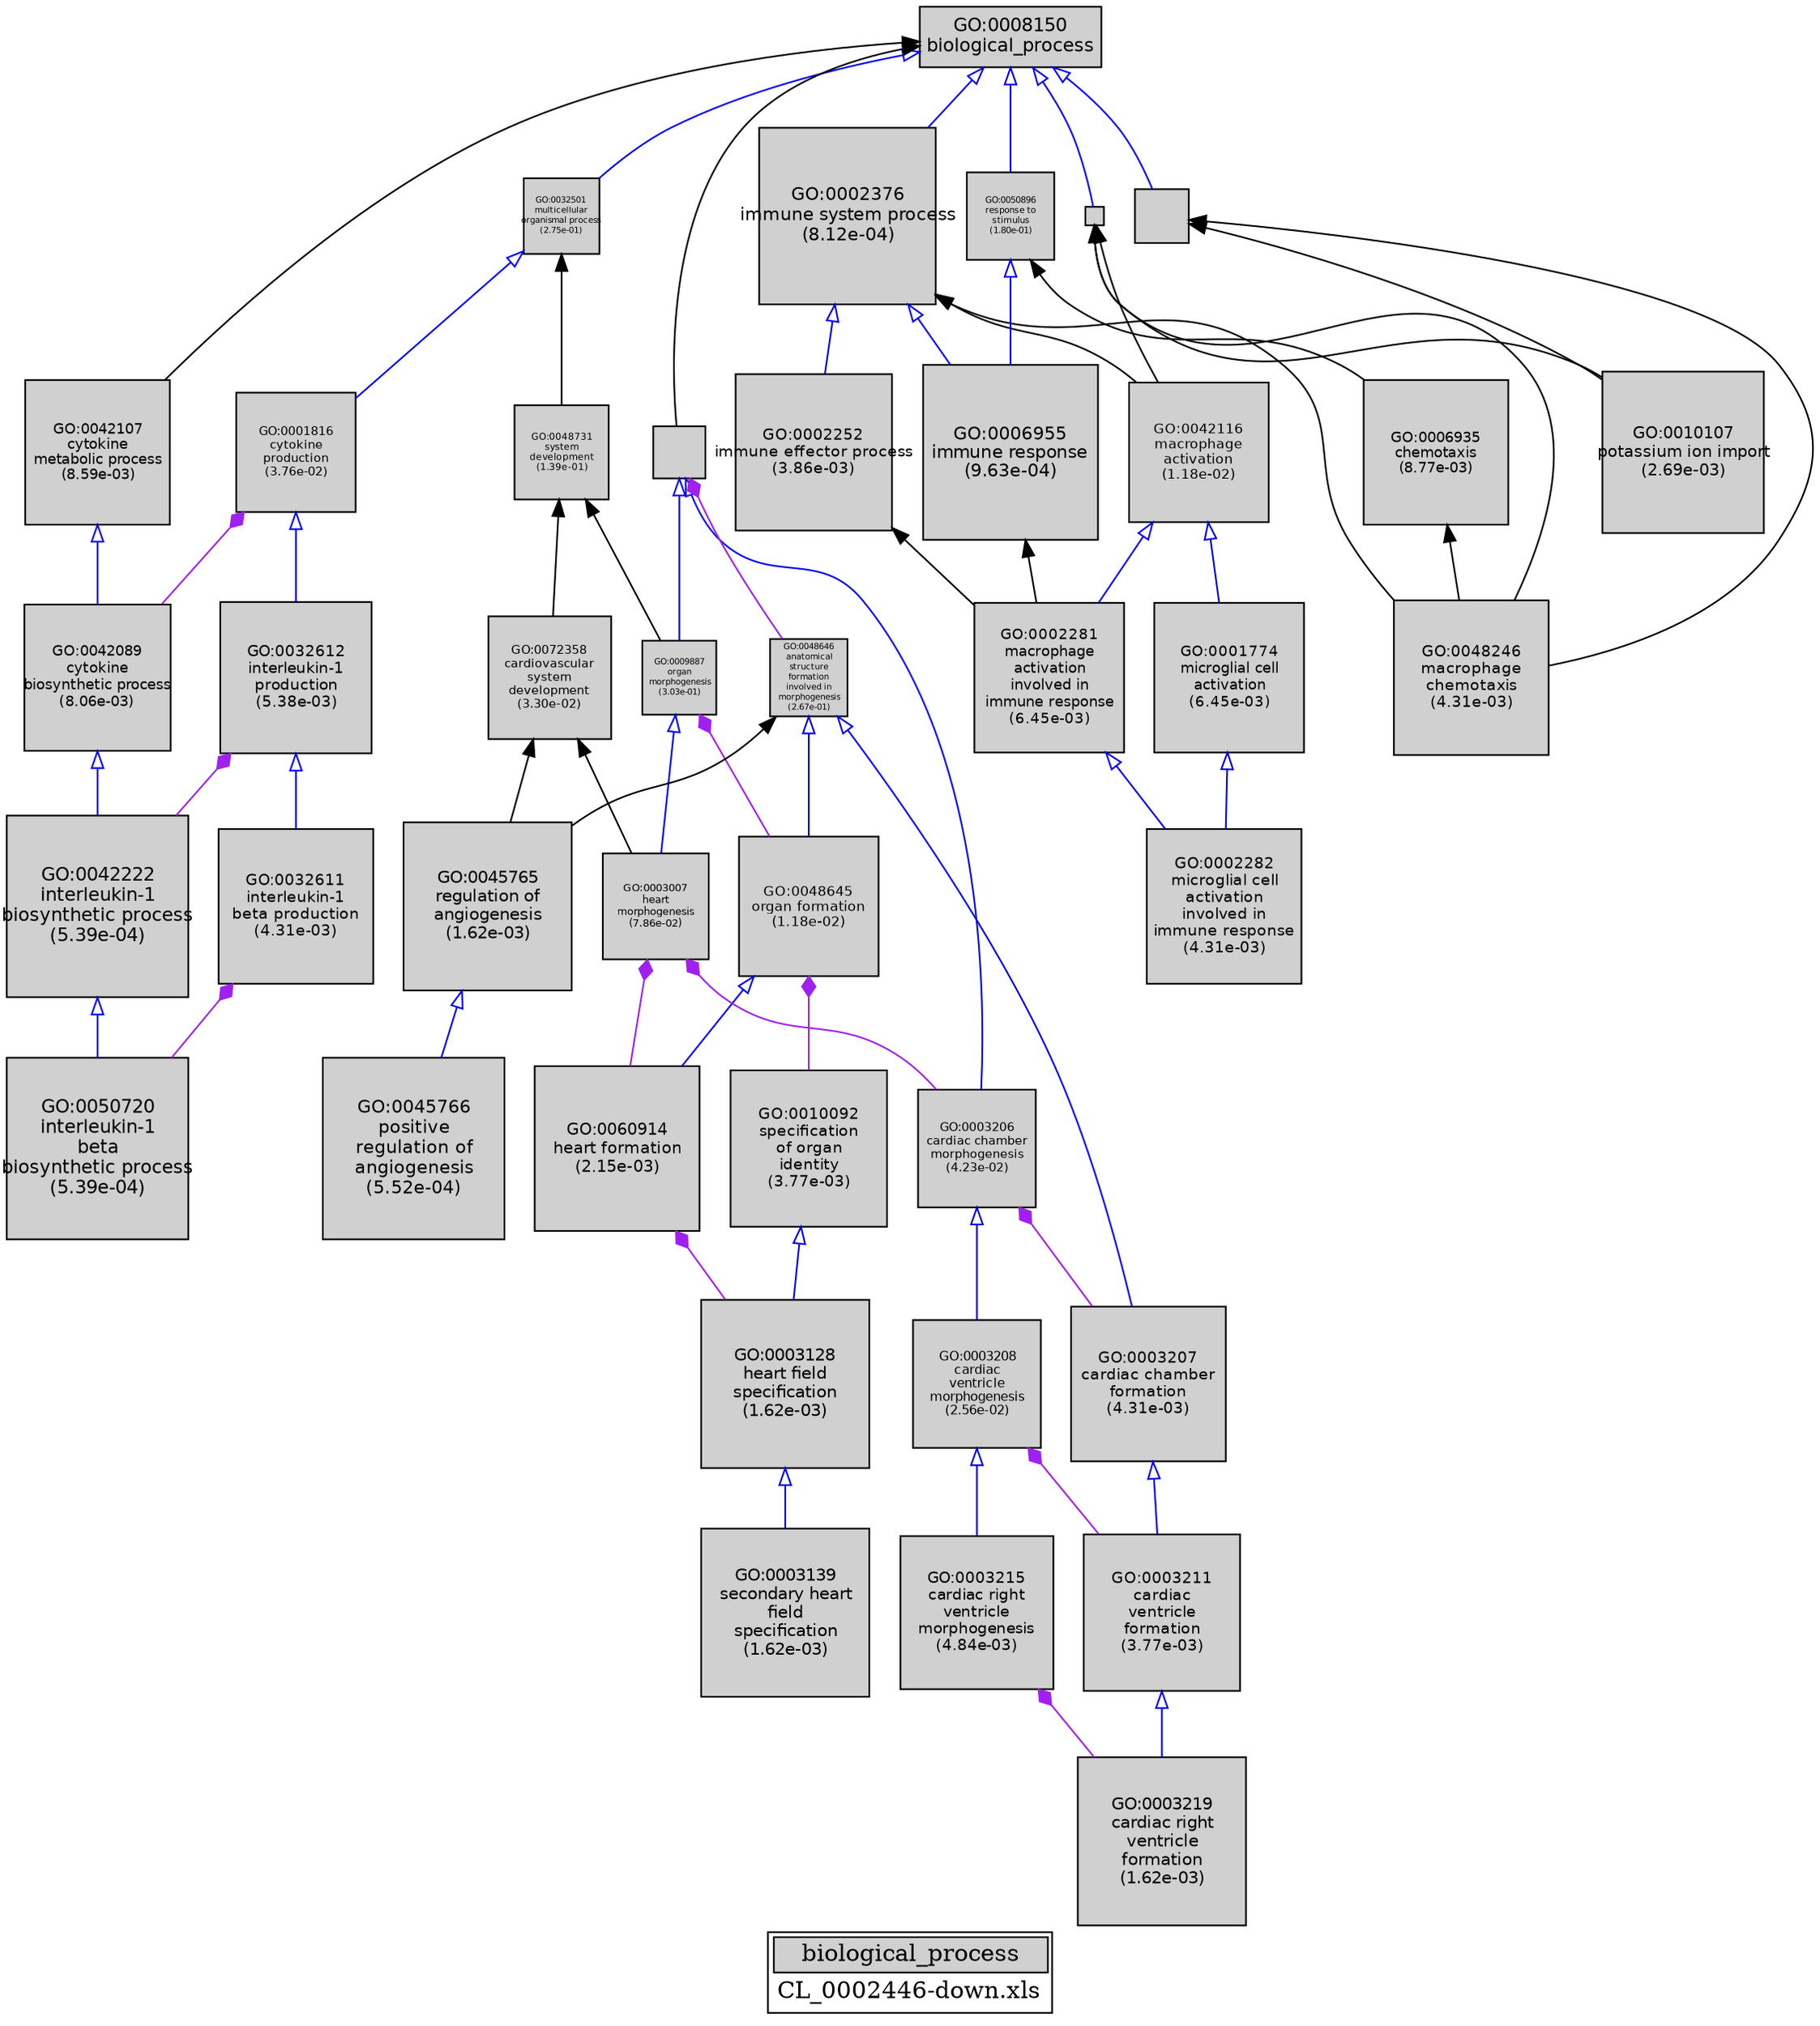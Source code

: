 digraph "biological_process" {
graph [ bgcolor = "#FFFFFF", label = <<TABLE COLOR="black" BGCOLOR="white"><TR><TD COLSPAN="2" BGCOLOR="#D0D0D0"><FONT COLOR="black">biological_process</FONT></TD></TR><TR><TD BORDER="0">CL_0002446-down.xls</TD></TR></TABLE>> ];
node [ fontname = "Helvetica" ];

subgraph "nodes" {

node [ style = "filled", fixedsize = "true", width = 1, shape = "box", fontsize = 9, fillcolor = "#D0D0D0", fontcolor = "black", color = "black" ];

"GO:0001774" [ URL = "#GO:0001774", label = <<TABLE BORDER="0"><TR><TD>GO:0001774<BR/>microglial cell<BR/>activation<BR/>(6.45e-03)</TD></TR></TABLE>>, width = 1.22928781815, shape = "box", fontsize = 8.85087229065, height = 1.22928781815 ];
"GO:0042222" [ URL = "#GO:0042222", label = <<TABLE BORDER="0"><TR><TD>GO:0042222<BR/>interleukin-1<BR/>biosynthetic process<BR/>(5.39e-04)</TD></TR></TABLE>>, width = 1.5, shape = "box", fontsize = 10.8, height = 1.5 ];
"GO:0008150" [ URL = "#GO:0008150", label = <<TABLE BORDER="0"><TR><TD>GO:0008150<BR/>biological_process</TD></TR></TABLE>>, width = 1.5, shape = "box", fontsize = 10.8 ];
"GO:0042089" [ URL = "#GO:0042089", label = <<TABLE BORDER="0"><TR><TD>GO:0042089<BR/>cytokine<BR/>biosynthetic process<BR/>(8.06e-03)</TD></TR></TABLE>>, width = 1.20205706796, shape = "box", fontsize = 8.65481088932, height = 1.20205706796 ];
"GO:0003207" [ URL = "#GO:0003207", label = <<TABLE BORDER="0"><TR><TD>GO:0003207<BR/>cardiac chamber<BR/>formation<BR/>(4.31e-03)</TD></TR></TABLE>>, width = 1.27732260395, shape = "box", fontsize = 9.19672274847, height = 1.27732260395 ];
"GO:0045766" [ URL = "#GO:0045766", label = <<TABLE BORDER="0"><TR><TD>GO:0045766<BR/>positive<BR/>regulation of<BR/>angiogenesis<BR/>(5.52e-04)</TD></TR></TABLE>>, width = 1.49756767857, shape = "box", fontsize = 10.7824872857, height = 1.49756767857 ];
"GO:0048645" [ URL = "#GO:0048645", label = <<TABLE BORDER="0"><TR><TD>GO:0048645<BR/>organ formation<BR/>(1.18e-02)</TD></TR></TABLE>>, width = 1.15387871427, shape = "box", fontsize = 8.30792674277, height = 1.15387871427 ];
"GO:0048246" [ URL = "#GO:0048246", label = <<TABLE BORDER="0"><TR><TD>GO:0048246<BR/>macrophage<BR/>chemotaxis<BR/>(4.31e-03)</TD></TR></TABLE>>, width = 1.27732260395, shape = "box", fontsize = 9.19672274847, height = 1.27732260395 ];
"GO:0010107" [ URL = "#GO:0010107", label = <<TABLE BORDER="0"><TR><TD>GO:0010107<BR/>potassium ion import<BR/>(2.69e-03)</TD></TR></TABLE>>, width = 1.33087841412, shape = "box", fontsize = 9.58232458169, height = 1.33087841412 ];
"GO:0003219" [ URL = "#GO:0003219", label = <<TABLE BORDER="0"><TR><TD>GO:0003219<BR/>cardiac right<BR/>ventricle<BR/>formation<BR/>(1.62e-03)</TD></TR></TABLE>>, width = 1.38677409023, shape = "box", fontsize = 9.98477344964, height = 1.38677409023 ];
"GO:0060914" [ URL = "#GO:0060914", label = <<TABLE BORDER="0"><TR><TD>GO:0060914<BR/>heart formation<BR/>(2.15e-03)</TD></TR></TABLE>>, width = 1.35557553678, shape = "box", fontsize = 9.76014386484, height = 1.35557553678 ];
"GO:0003007" [ URL = "#GO:0003007", label = <<TABLE BORDER="0"><TR><TD>GO:0003007<BR/>heart<BR/>morphogenesis<BR/>(7.86e-02)</TD></TR></TABLE>>, width = 0.875858898092, shape = "box", fontsize = 6.30618406626, height = 0.875858898092 ];
"GO:0006935" [ URL = "#GO:0006935", label = <<TABLE BORDER="0"><TR><TD>GO:0006935<BR/>chemotaxis<BR/>(8.77e-03)</TD></TR></TABLE>>, width = 1.19148897348, shape = "box", fontsize = 8.57872060908, height = 1.19148897348 ];
"GO:0009887" [ URL = "#GO:0009887", label = <<TABLE BORDER="0"><TR><TD>GO:0009887<BR/>organ<BR/>morphogenesis<BR/>(3.03e-01)</TD></TR></TABLE>>, width = 0.604354839811, shape = "box", fontsize = 5.0, height = 0.604354839811 ];
"GO:0032501" [ URL = "#GO:0032501", label = <<TABLE BORDER="0"><TR><TD>GO:0032501<BR/>multicellular<BR/>organismal process<BR/>(2.75e-01)</TD></TR></TABLE>>, width = 0.6275836357, shape = "box", fontsize = 5.0, height = 0.6275836357 ];
"GO:0002282" [ URL = "#GO:0002282", label = <<TABLE BORDER="0"><TR><TD>GO:0002282<BR/>microglial cell<BR/>activation<BR/>involved in<BR/>immune response<BR/>(4.31e-03)</TD></TR></TABLE>>, width = 1.27732260395, shape = "box", fontsize = 9.19672274847, height = 1.27732260395 ];
"GO:0003139" [ URL = "#GO:0003139", label = <<TABLE BORDER="0"><TR><TD>GO:0003139<BR/>secondary heart<BR/>field<BR/>specification<BR/>(1.62e-03)</TD></TR></TABLE>>, width = 1.38677409023, shape = "box", fontsize = 9.98477344964, height = 1.38677409023 ];
"GO:0051179" [ URL = "#GO:0051179", label = "", width = 0.443403089919, shape = "box", height = 0.443403089919 ];
"GO:0003215" [ URL = "#GO:0003215", label = <<TABLE BORDER="0"><TR><TD>GO:0003215<BR/>cardiac right<BR/>ventricle<BR/>morphogenesis<BR/>(4.84e-03)</TD></TR></TABLE>>, width = 1.26355273918, shape = "box", fontsize = 9.09757972212, height = 1.26355273918 ];
"GO:0002376" [ URL = "#GO:0002376", label = <<TABLE BORDER="0"><TR><TD>GO:0002376<BR/>immune system process<BR/>(8.12e-04)</TD></TR></TABLE>>, width = 1.45877060585, shape = "box", fontsize = 10.5031483621, height = 1.45877060585 ];
"GO:0050896" [ URL = "#GO:0050896", label = <<TABLE BORDER="0"><TR><TD>GO:0050896<BR/>response to<BR/>stimulus<BR/>(1.80e-01)</TD></TR></TABLE>>, width = 0.721396363484, shape = "box", fontsize = 5.19405381708, height = 0.721396363484 ];
"GO:0045765" [ URL = "#GO:0045765", label = <<TABLE BORDER="0"><TR><TD>GO:0045765<BR/>regulation of<BR/>angiogenesis<BR/>(1.62e-03)</TD></TR></TABLE>>, width = 1.38675491579, shape = "box", fontsize = 9.9846353937, height = 1.38675491579 ];
"GO:0002281" [ URL = "#GO:0002281", label = <<TABLE BORDER="0"><TR><TD>GO:0002281<BR/>macrophage<BR/>activation<BR/>involved in<BR/>immune response<BR/>(6.45e-03)</TD></TR></TABLE>>, width = 1.22928781815, shape = "box", fontsize = 8.85087229065, height = 1.22928781815 ];
"GO:0003206" [ URL = "#GO:0003206", label = <<TABLE BORDER="0"><TR><TD>GO:0003206<BR/>cardiac chamber<BR/>morphogenesis<BR/>(4.23e-02)</TD></TR></TABLE>>, width = 0.975317610661, shape = "box", fontsize = 7.02228679676, height = 0.975317610661 ];
"GO:0009987" [ URL = "#GO:0009987", label = "", width = 0.146439530356, shape = "box", height = 0.146439530356 ];
"GO:0003208" [ URL = "#GO:0003208", label = <<TABLE BORDER="0"><TR><TD>GO:0003208<BR/>cardiac<BR/>ventricle<BR/>morphogenesis<BR/>(2.56e-02)</TD></TR></TABLE>>, width = 1.04930834457, shape = "box", fontsize = 7.5550200809, height = 1.04930834457 ];
"GO:0003211" [ URL = "#GO:0003211", label = <<TABLE BORDER="0"><TR><TD>GO:0003211<BR/>cardiac<BR/>ventricle<BR/>formation<BR/>(3.77e-03)</TD></TR></TABLE>>, width = 1.29275983247, shape = "box", fontsize = 9.30787079381, height = 1.29275983247 ];
"GO:0042116" [ URL = "#GO:0042116", label = <<TABLE BORDER="0"><TR><TD>GO:0042116<BR/>macrophage<BR/>activation<BR/>(1.18e-02)</TD></TR></TABLE>>, width = 1.15387871427, shape = "box", fontsize = 8.30792674277, height = 1.15387871427 ];
"GO:0032612" [ URL = "#GO:0032612", label = <<TABLE BORDER="0"><TR><TD>GO:0032612<BR/>interleukin-1<BR/>production<BR/>(5.38e-03)</TD></TR></TABLE>>, width = 1.25110971993, shape = "box", fontsize = 9.00798998347, height = 1.25110971993 ];
"GO:0050720" [ URL = "#GO:0050720", label = <<TABLE BORDER="0"><TR><TD>GO:0050720<BR/>interleukin-1<BR/>beta<BR/>biosynthetic process<BR/>(5.39e-04)</TD></TR></TABLE>>, width = 1.5, shape = "box", fontsize = 10.8, height = 1.5 ];
"GO:0010092" [ URL = "#GO:0010092", label = <<TABLE BORDER="0"><TR><TD>GO:0010092<BR/>specification<BR/>of organ<BR/>identity<BR/>(3.77e-03)</TD></TR></TABLE>>, width = 1.29275983247, shape = "box", fontsize = 9.30787079381, height = 1.29275983247 ];
"GO:0002252" [ URL = "#GO:0002252", label = <<TABLE BORDER="0"><TR><TD>GO:0002252<BR/>immune effector process<BR/>(3.86e-03)</TD></TR></TABLE>>, width = 1.28992848642, shape = "box", fontsize = 9.28748510221, height = 1.28992848642 ];
"GO:0006955" [ URL = "#GO:0006955", label = <<TABLE BORDER="0"><TR><TD>GO:0006955<BR/>immune response<BR/>(9.63e-04)</TD></TR></TABLE>>, width = 1.44133396761, shape = "box", fontsize = 10.3776045668, height = 1.44133396761 ];
"GO:0003128" [ URL = "#GO:0003128", label = <<TABLE BORDER="0"><TR><TD>GO:0003128<BR/>heart field<BR/>specification<BR/>(1.62e-03)</TD></TR></TABLE>>, width = 1.38677409023, shape = "box", fontsize = 9.98477344964, height = 1.38677409023 ];
"GO:0048646" [ URL = "#GO:0048646", label = <<TABLE BORDER="0"><TR><TD>GO:0048646<BR/>anatomical<BR/>structure<BR/>formation<BR/>involved in<BR/>morphogenesis<BR/>(2.67e-01)</TD></TR></TABLE>>, width = 0.634512729967, shape = "box", fontsize = 5.0, height = 0.634512729967 ];
"GO:0001816" [ URL = "#GO:0001816", label = <<TABLE BORDER="0"><TR><TD>GO:0001816<BR/>cytokine<BR/>production<BR/>(3.76e-02)</TD></TR></TABLE>>, width = 0.993044462338, shape = "box", fontsize = 7.14992012883, height = 0.993044462338 ];
"GO:0009653" [ URL = "#GO:0009653", label = "", width = 0.432101597364, shape = "box", height = 0.432101597364 ];
"GO:0048731" [ URL = "#GO:0048731", label = <<TABLE BORDER="0"><TR><TD>GO:0048731<BR/>system<BR/>development<BR/>(1.39e-01)</TD></TR></TABLE>>, width = 0.772445145479, shape = "box", fontsize = 5.56160504745, height = 0.772445145479 ];
"GO:0042107" [ URL = "#GO:0042107", label = <<TABLE BORDER="0"><TR><TD>GO:0042107<BR/>cytokine<BR/>metabolic process<BR/>(8.59e-03)</TD></TR></TABLE>>, width = 1.19406939007, shape = "box", fontsize = 8.59729960849, height = 1.19406939007 ];
"GO:0032611" [ URL = "#GO:0032611", label = <<TABLE BORDER="0"><TR><TD>GO:0032611<BR/>interleukin-1<BR/>beta production<BR/>(4.31e-03)</TD></TR></TABLE>>, width = 1.27732260395, shape = "box", fontsize = 9.19672274847, height = 1.27732260395 ];
"GO:0072358" [ URL = "#GO:0072358", label = <<TABLE BORDER="0"><TR><TD>GO:0072358<BR/>cardiovascular<BR/>system<BR/>development<BR/>(3.30e-02)</TD></TR></TABLE>>, width = 1.01266949162, shape = "box", fontsize = 7.29122033965, height = 1.01266949162 ];
}
subgraph "edges" {


edge [ dir = "back", weight = 1 ];
subgraph "regulates" {


edge [ color = "cyan", arrowtail = "none" ];
subgraph "positive" {


edge [ color = "green", arrowtail = "vee" ];
}
subgraph "negative" {


edge [ color = "red", arrowtail = "tee" ];
}
}
subgraph "part_of" {


edge [ color = "purple", arrowtail = "diamond", weight = 2.5 ];
"GO:0003007" -> "GO:0060914";
"GO:0009653" -> "GO:0048646";
"GO:0032611" -> "GO:0050720";
"GO:0001816" -> "GO:0042089";
"GO:0003007" -> "GO:0003206";
"GO:0003208" -> "GO:0003211";
"GO:0003215" -> "GO:0003219";
"GO:0003206" -> "GO:0003207";
"GO:0032612" -> "GO:0042222";
"GO:0009887" -> "GO:0048645";
"GO:0048645" -> "GO:0010092";
"GO:0060914" -> "GO:0003128";
}
subgraph "is_a" {


edge [ color = "blue", arrowtail = "empty", weight = 5.0 ];
"GO:0048645" -> "GO:0060914";
"GO:0048646" -> "GO:0003207";
"GO:0003206" -> "GO:0003208";
"GO:0001816" -> "GO:0032612";
"GO:0002281" -> "GO:0002282";
"GO:0008150" -> "GO:0051179";
"GO:0002376" -> "GO:0002252";
"GO:0009653" -> "GO:0003206";
"GO:0032612" -> "GO:0032611";
"GO:0003128" -> "GO:0003139";
"GO:0050896" -> "GO:0006955";
"GO:0010092" -> "GO:0003128";
"GO:0003207" -> "GO:0003211";
"GO:0042116" -> "GO:0002281";
"GO:0042222" -> "GO:0050720";
"GO:0003211" -> "GO:0003219";
"GO:0008150" -> "GO:0050896";
"GO:0009887" -> "GO:0003007";
"GO:0042089" -> "GO:0042222";
"GO:0002376" -> "GO:0006955";
"GO:0008150" -> "GO:0009987";
"GO:0032501" -> "GO:0001816";
"GO:0009653" -> "GO:0009887";
"GO:0048646" -> "GO:0048645";
"GO:0008150" -> "GO:0032501";
"GO:0045765" -> "GO:0045766";
"GO:0003208" -> "GO:0003215";
"GO:0042116" -> "GO:0001774";
"GO:0008150" -> "GO:0002376";
"GO:0001774" -> "GO:0002282";
"GO:0042107" -> "GO:0042089";
}
"GO:0051179" -> "GO:0010107";
"GO:0009987" -> "GO:0010107";
"GO:0051179" -> "GO:0048246";
"GO:0002376" -> "GO:0048246";
"GO:0008150" -> "GO:0042107";
"GO:0048731" -> "GO:0009887";
"GO:0006935" -> "GO:0048246";
"GO:0009987" -> "GO:0042116";
"GO:0002252" -> "GO:0002281";
"GO:0006955" -> "GO:0002281";
"GO:0002376" -> "GO:0042116";
"GO:0032501" -> "GO:0048731";
"GO:0072358" -> "GO:0003007";
"GO:0009987" -> "GO:0048246";
"GO:0050896" -> "GO:0006935";
"GO:0008150" -> "GO:0009653";
"GO:0048646" -> "GO:0045765";
"GO:0072358" -> "GO:0045765";
"GO:0048731" -> "GO:0072358";
}
}
